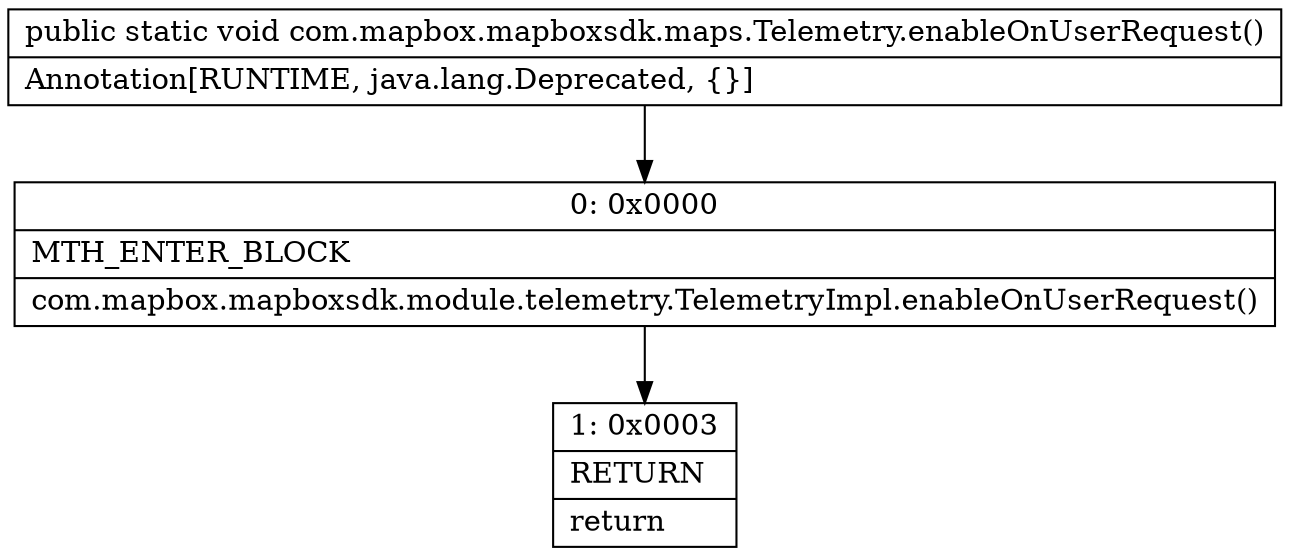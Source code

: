 digraph "CFG forcom.mapbox.mapboxsdk.maps.Telemetry.enableOnUserRequest()V" {
Node_0 [shape=record,label="{0\:\ 0x0000|MTH_ENTER_BLOCK\l|com.mapbox.mapboxsdk.module.telemetry.TelemetryImpl.enableOnUserRequest()\l}"];
Node_1 [shape=record,label="{1\:\ 0x0003|RETURN\l|return\l}"];
MethodNode[shape=record,label="{public static void com.mapbox.mapboxsdk.maps.Telemetry.enableOnUserRequest()  | Annotation[RUNTIME, java.lang.Deprecated, \{\}]\l}"];
MethodNode -> Node_0;
Node_0 -> Node_1;
}

